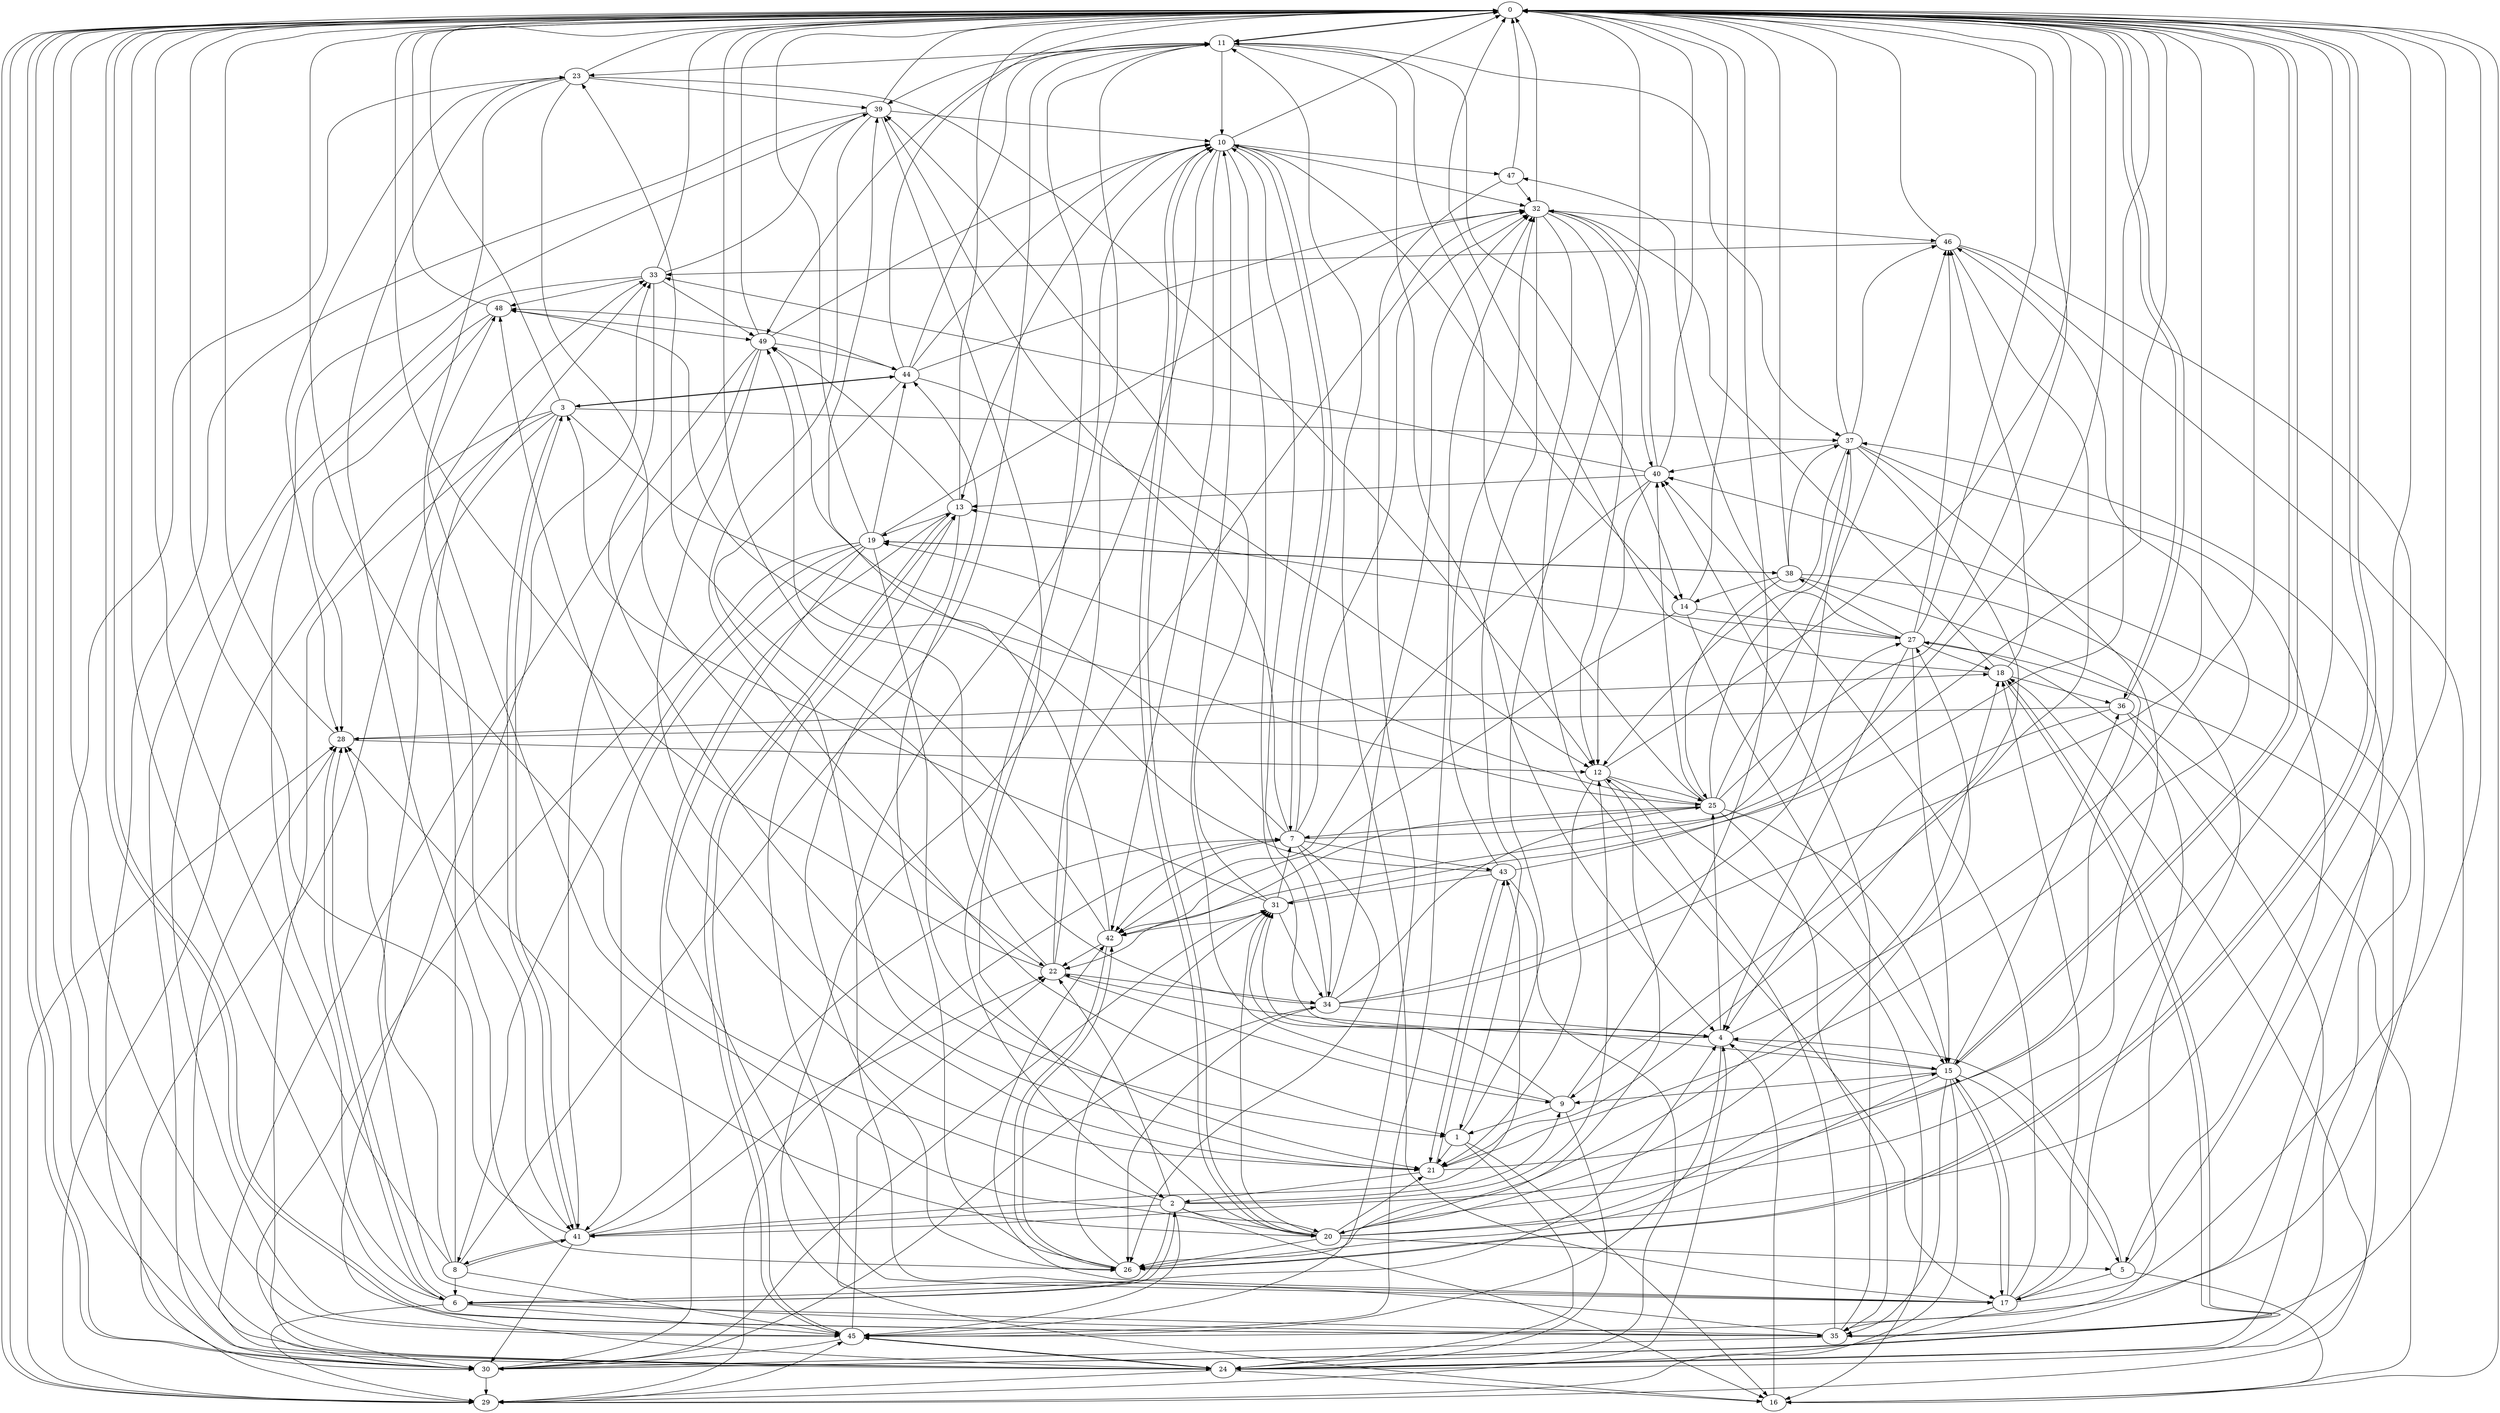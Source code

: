 strict digraph "" {
	0	 [component_delay=3];
	11	 [component_delay=3];
	0 -> 11	 [wire_delay=1];
	15	 [component_delay=3];
	0 -> 15	 [wire_delay=1];
	26	 [component_delay=3];
	0 -> 26	 [wire_delay=1];
	29	 [component_delay=3];
	0 -> 29	 [wire_delay=1];
	30	 [component_delay=3];
	0 -> 30	 [wire_delay=1];
	35	 [component_delay=3];
	0 -> 35	 [wire_delay=1];
	36	 [component_delay=3];
	0 -> 36	 [wire_delay=1];
	1	 [component_delay=3];
	1 -> 0	 [wire_delay=1];
	16	 [component_delay=3];
	1 -> 16	 [wire_delay=1];
	21	 [component_delay=3];
	1 -> 21	 [wire_delay=1];
	24	 [component_delay=3];
	1 -> 24	 [wire_delay=1];
	2	 [component_delay=3];
	2 -> 0	 [wire_delay=1];
	6	 [component_delay=3];
	2 -> 6	 [wire_delay=1];
	9	 [component_delay=3];
	2 -> 9	 [wire_delay=1];
	12	 [component_delay=3];
	2 -> 12	 [wire_delay=1];
	2 -> 16	 [wire_delay=1];
	20	 [component_delay=3];
	2 -> 20	 [wire_delay=1];
	22	 [component_delay=3];
	2 -> 22	 [wire_delay=1];
	41	 [component_delay=3];
	2 -> 41	 [wire_delay=1];
	45	 [component_delay=3];
	2 -> 45	 [wire_delay=1];
	3	 [component_delay=3];
	3 -> 0	 [wire_delay=1];
	3 -> 24	 [wire_delay=1];
	25	 [component_delay=3];
	3 -> 25	 [wire_delay=1];
	3 -> 29	 [wire_delay=1];
	3 -> 35	 [wire_delay=1];
	37	 [component_delay=3];
	3 -> 37	 [wire_delay=1];
	3 -> 41	 [wire_delay=1];
	44	 [component_delay=3];
	3 -> 44	 [wire_delay=1];
	4	 [component_delay=3];
	4 -> 0	 [wire_delay=1];
	4 -> 15	 [wire_delay=1];
	4 -> 22	 [wire_delay=1];
	4 -> 25	 [wire_delay=1];
	4 -> 45	 [wire_delay=1];
	5	 [component_delay=3];
	5 -> 0	 [wire_delay=1];
	5 -> 4	 [wire_delay=1];
	5 -> 16	 [wire_delay=1];
	17	 [component_delay=3];
	5 -> 17	 [wire_delay=1];
	6 -> 0	 [wire_delay=1];
	6 -> 2	 [wire_delay=1];
	6 -> 4	 [wire_delay=1];
	28	 [component_delay=3];
	6 -> 28	 [wire_delay=1];
	6 -> 29	 [wire_delay=1];
	6 -> 35	 [wire_delay=1];
	6 -> 45	 [wire_delay=1];
	7	 [component_delay=3];
	7 -> 0	 [wire_delay=1];
	10	 [component_delay=3];
	7 -> 10	 [wire_delay=1];
	7 -> 26	 [wire_delay=1];
	32	 [component_delay=3];
	7 -> 32	 [wire_delay=1];
	34	 [component_delay=3];
	7 -> 34	 [wire_delay=1];
	39	 [component_delay=3];
	7 -> 39	 [wire_delay=1];
	42	 [component_delay=3];
	7 -> 42	 [wire_delay=1];
	43	 [component_delay=3];
	7 -> 43	 [wire_delay=1];
	49	 [component_delay=3];
	7 -> 49	 [wire_delay=1];
	8	 [component_delay=3];
	8 -> 0	 [wire_delay=1];
	8 -> 6	 [wire_delay=1];
	8 -> 11	 [wire_delay=1];
	8 -> 28	 [wire_delay=1];
	33	 [component_delay=3];
	8 -> 33	 [wire_delay=1];
	8 -> 41	 [wire_delay=1];
	8 -> 45	 [wire_delay=1];
	9 -> 0	 [wire_delay=1];
	9 -> 1	 [wire_delay=1];
	9 -> 10	 [wire_delay=1];
	9 -> 24	 [wire_delay=1];
	31	 [component_delay=3];
	9 -> 31	 [wire_delay=1];
	10 -> 0	 [wire_delay=1];
	10 -> 4	 [wire_delay=1];
	10 -> 7	 [wire_delay=1];
	13	 [component_delay=3];
	10 -> 13	 [wire_delay=1];
	14	 [component_delay=3];
	10 -> 14	 [wire_delay=1];
	10 -> 16	 [wire_delay=1];
	10 -> 20	 [wire_delay=1];
	10 -> 32	 [wire_delay=1];
	10 -> 42	 [wire_delay=1];
	47	 [component_delay=3];
	10 -> 47	 [wire_delay=1];
	11 -> 0	 [wire_delay=1];
	11 -> 2	 [wire_delay=1];
	11 -> 4	 [wire_delay=1];
	11 -> 10	 [wire_delay=1];
	11 -> 14	 [wire_delay=1];
	23	 [component_delay=3];
	11 -> 23	 [wire_delay=1];
	11 -> 37	 [wire_delay=1];
	11 -> 39	 [wire_delay=1];
	11 -> 49	 [wire_delay=1];
	12 -> 0	 [wire_delay=1];
	12 -> 16	 [wire_delay=1];
	12 -> 21	 [wire_delay=1];
	12 -> 25	 [wire_delay=1];
	12 -> 26	 [wire_delay=1];
	13 -> 0	 [wire_delay=1];
	19	 [component_delay=3];
	13 -> 19	 [wire_delay=1];
	13 -> 26	 [wire_delay=1];
	13 -> 45	 [wire_delay=1];
	13 -> 49	 [wire_delay=1];
	14 -> 0	 [wire_delay=1];
	14 -> 15	 [wire_delay=1];
	27	 [component_delay=3];
	14 -> 27	 [wire_delay=1];
	14 -> 42	 [wire_delay=1];
	15 -> 0	 [wire_delay=1];
	15 -> 5	 [wire_delay=1];
	15 -> 9	 [wire_delay=1];
	15 -> 17	 [wire_delay=1];
	15 -> 26	 [wire_delay=1];
	15 -> 29	 [wire_delay=1];
	15 -> 31	 [wire_delay=1];
	15 -> 35	 [wire_delay=1];
	15 -> 36	 [wire_delay=1];
	16 -> 0	 [wire_delay=1];
	16 -> 4	 [wire_delay=1];
	17 -> 0	 [wire_delay=1];
	17 -> 10	 [wire_delay=1];
	17 -> 11	 [wire_delay=1];
	17 -> 15	 [wire_delay=1];
	18	 [component_delay=3];
	17 -> 18	 [wire_delay=1];
	17 -> 24	 [wire_delay=1];
	40	 [component_delay=3];
	17 -> 40	 [wire_delay=1];
	17 -> 42	 [wire_delay=1];
	18 -> 0	 [wire_delay=1];
	18 -> 30	 [wire_delay=1];
	18 -> 32	 [wire_delay=1];
	18 -> 36	 [wire_delay=1];
	46	 [component_delay=3];
	18 -> 46	 [wire_delay=1];
	19 -> 0	 [wire_delay=1];
	19 -> 8	 [wire_delay=1];
	19 -> 17	 [wire_delay=1];
	19 -> 21	 [wire_delay=1];
	19 -> 30	 [wire_delay=1];
	19 -> 32	 [wire_delay=1];
	38	 [component_delay=3];
	19 -> 38	 [wire_delay=1];
	19 -> 41	 [wire_delay=1];
	19 -> 44	 [wire_delay=1];
	20 -> 0	 [wire_delay=1];
	20 -> 5	 [wire_delay=1];
	20 -> 10	 [wire_delay=1];
	20 -> 15	 [wire_delay=1];
	20 -> 18	 [wire_delay=1];
	20 -> 21	 [wire_delay=1];
	20 -> 26	 [wire_delay=1];
	20 -> 27	 [wire_delay=1];
	20 -> 28	 [wire_delay=1];
	20 -> 31	 [wire_delay=1];
	48	 [component_delay=3];
	20 -> 48	 [wire_delay=1];
	21 -> 0	 [wire_delay=1];
	21 -> 2	 [wire_delay=1];
	21 -> 43	 [wire_delay=1];
	21 -> 46	 [wire_delay=1];
	21 -> 48	 [wire_delay=1];
	22 -> 0	 [wire_delay=1];
	22 -> 9	 [wire_delay=1];
	22 -> 11	 [wire_delay=1];
	22 -> 32	 [wire_delay=1];
	22 -> 34	 [wire_delay=1];
	22 -> 49	 [wire_delay=1];
	23 -> 0	 [wire_delay=1];
	23 -> 12	 [wire_delay=1];
	23 -> 22	 [wire_delay=1];
	23 -> 28	 [wire_delay=1];
	23 -> 39	 [wire_delay=1];
	23 -> 41	 [wire_delay=1];
	24 -> 0	 [wire_delay=1];
	24 -> 16	 [wire_delay=1];
	24 -> 23	 [wire_delay=1];
	24 -> 27	 [wire_delay=1];
	24 -> 28	 [wire_delay=1];
	24 -> 29	 [wire_delay=1];
	24 -> 33	 [wire_delay=1];
	24 -> 40	 [wire_delay=1];
	24 -> 45	 [wire_delay=1];
	25 -> 0	 [wire_delay=1];
	25 -> 7	 [wire_delay=1];
	25 -> 11	 [wire_delay=1];
	25 -> 15	 [wire_delay=1];
	25 -> 19	 [wire_delay=1];
	25 -> 22	 [wire_delay=1];
	25 -> 35	 [wire_delay=1];
	25 -> 37	 [wire_delay=1];
	25 -> 40	 [wire_delay=1];
	25 -> 46	 [wire_delay=1];
	26 -> 0	 [wire_delay=1];
	26 -> 23	 [wire_delay=1];
	26 -> 31	 [wire_delay=1];
	26 -> 42	 [wire_delay=1];
	26 -> 44	 [wire_delay=1];
	27 -> 0	 [wire_delay=1];
	27 -> 4	 [wire_delay=1];
	27 -> 13	 [wire_delay=1];
	27 -> 15	 [wire_delay=1];
	27 -> 17	 [wire_delay=1];
	27 -> 18	 [wire_delay=1];
	27 -> 38	 [wire_delay=1];
	27 -> 46	 [wire_delay=1];
	27 -> 47	 [wire_delay=1];
	28 -> 0	 [wire_delay=1];
	28 -> 6	 [wire_delay=1];
	28 -> 12	 [wire_delay=1];
	28 -> 18	 [wire_delay=1];
	29 -> 0	 [wire_delay=1];
	29 -> 4	 [wire_delay=1];
	29 -> 7	 [wire_delay=1];
	29 -> 18	 [wire_delay=1];
	29 -> 28	 [wire_delay=1];
	29 -> 33	 [wire_delay=1];
	29 -> 45	 [wire_delay=1];
	30 -> 0	 [wire_delay=1];
	30 -> 13	 [wire_delay=1];
	30 -> 18	 [wire_delay=1];
	30 -> 29	 [wire_delay=1];
	30 -> 31	 [wire_delay=1];
	30 -> 34	 [wire_delay=1];
	31 -> 0	 [wire_delay=1];
	31 -> 3	 [wire_delay=1];
	31 -> 7	 [wire_delay=1];
	31 -> 34	 [wire_delay=1];
	31 -> 39	 [wire_delay=1];
	31 -> 42	 [wire_delay=1];
	32 -> 0	 [wire_delay=1];
	32 -> 1	 [wire_delay=1];
	32 -> 12	 [wire_delay=1];
	32 -> 17	 [wire_delay=1];
	32 -> 40	 [wire_delay=1];
	32 -> 46	 [wire_delay=1];
	33 -> 0	 [wire_delay=1];
	33 -> 1	 [wire_delay=1];
	33 -> 30	 [wire_delay=1];
	33 -> 39	 [wire_delay=1];
	33 -> 48	 [wire_delay=1];
	33 -> 49	 [wire_delay=1];
	34 -> 0	 [wire_delay=1];
	34 -> 4	 [wire_delay=1];
	34 -> 10	 [wire_delay=1];
	34 -> 23	 [wire_delay=1];
	34 -> 25	 [wire_delay=1];
	34 -> 26	 [wire_delay=1];
	34 -> 27	 [wire_delay=1];
	34 -> 32	 [wire_delay=1];
	35 -> 0	 [wire_delay=1];
	35 -> 12	 [wire_delay=1];
	35 -> 13	 [wire_delay=1];
	35 -> 30	 [wire_delay=1];
	35 -> 37	 [wire_delay=1];
	35 -> 40	 [wire_delay=1];
	36 -> 0	 [wire_delay=1];
	36 -> 4	 [wire_delay=1];
	36 -> 16	 [wire_delay=1];
	36 -> 24	 [wire_delay=1];
	36 -> 28	 [wire_delay=1];
	37 -> 0	 [wire_delay=1];
	37 -> 5	 [wire_delay=1];
	37 -> 12	 [wire_delay=1];
	37 -> 20	 [wire_delay=1];
	37 -> 21	 [wire_delay=1];
	37 -> 40	 [wire_delay=1];
	37 -> 42	 [wire_delay=1];
	37 -> 46	 [wire_delay=1];
	38 -> 0	 [wire_delay=1];
	38 -> 14	 [wire_delay=1];
	38 -> 19	 [wire_delay=1];
	38 -> 25	 [wire_delay=1];
	38 -> 35	 [wire_delay=1];
	38 -> 37	 [wire_delay=1];
	38 -> 41	 [wire_delay=1];
	39 -> 0	 [wire_delay=1];
	39 -> 1	 [wire_delay=1];
	39 -> 6	 [wire_delay=1];
	39 -> 10	 [wire_delay=1];
	39 -> 20	 [wire_delay=1];
	39 -> 30	 [wire_delay=1];
	40 -> 0	 [wire_delay=1];
	40 -> 12	 [wire_delay=1];
	40 -> 13	 [wire_delay=1];
	40 -> 32	 [wire_delay=1];
	40 -> 33	 [wire_delay=1];
	40 -> 42	 [wire_delay=1];
	41 -> 0	 [wire_delay=1];
	41 -> 3	 [wire_delay=1];
	41 -> 7	 [wire_delay=1];
	41 -> 8	 [wire_delay=1];
	41 -> 22	 [wire_delay=1];
	41 -> 30	 [wire_delay=1];
	41 -> 43	 [wire_delay=1];
	42 -> 0	 [wire_delay=1];
	42 -> 22	 [wire_delay=1];
	42 -> 26	 [wire_delay=1];
	42 -> 39	 [wire_delay=1];
	43 -> 0	 [wire_delay=1];
	43 -> 21	 [wire_delay=1];
	43 -> 24	 [wire_delay=1];
	43 -> 31	 [wire_delay=1];
	43 -> 32	 [wire_delay=1];
	43 -> 48	 [wire_delay=1];
	44 -> 0	 [wire_delay=1];
	44 -> 3	 [wire_delay=1];
	44 -> 10	 [wire_delay=1];
	44 -> 11	 [wire_delay=1];
	44 -> 12	 [wire_delay=1];
	44 -> 21	 [wire_delay=1];
	44 -> 32	 [wire_delay=1];
	44 -> 48	 [wire_delay=1];
	45 -> 0	 [wire_delay=1];
	45 -> 13	 [wire_delay=1];
	45 -> 22	 [wire_delay=1];
	45 -> 24	 [wire_delay=1];
	45 -> 30	 [wire_delay=1];
	45 -> 32	 [wire_delay=1];
	46 -> 0	 [wire_delay=1];
	46 -> 9	 [wire_delay=1];
	46 -> 33	 [wire_delay=1];
	46 -> 35	 [wire_delay=1];
	46 -> 45	 [wire_delay=1];
	47 -> 0	 [wire_delay=1];
	47 -> 32	 [wire_delay=1];
	47 -> 45	 [wire_delay=1];
	48 -> 0	 [wire_delay=1];
	48 -> 28	 [wire_delay=1];
	48 -> 45	 [wire_delay=1];
	48 -> 49	 [wire_delay=1];
	49 -> 0	 [wire_delay=1];
	49 -> 10	 [wire_delay=1];
	49 -> 21	 [wire_delay=1];
	49 -> 30	 [wire_delay=1];
	49 -> 41	 [wire_delay=1];
	49 -> 44	 [wire_delay=1];
}
